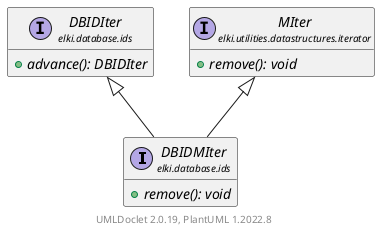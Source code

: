 @startuml
    remove .*\.(Instance|Par|Parameterizer|Factory)$
    set namespaceSeparator none
    hide empty fields
    hide empty methods

    interface "<size:14>DBIDMIter\n<size:10>elki.database.ids" as elki.database.ids.DBIDMIter [[DBIDMIter.html]] {
        {abstract} +remove(): void
    }

    interface "<size:14>DBIDIter\n<size:10>elki.database.ids" as elki.database.ids.DBIDIter [[DBIDIter.html]] {
        {abstract} +advance(): DBIDIter
    }
    interface "<size:14>MIter\n<size:10>elki.utilities.datastructures.iterator" as elki.utilities.datastructures.iterator.MIter [[../../utilities/datastructures/iterator/MIter.html]] {
        {abstract} +remove(): void
    }

    elki.database.ids.DBIDIter <|-- elki.database.ids.DBIDMIter
    elki.utilities.datastructures.iterator.MIter <|-- elki.database.ids.DBIDMIter

    center footer UMLDoclet 2.0.19, PlantUML 1.2022.8
@enduml

